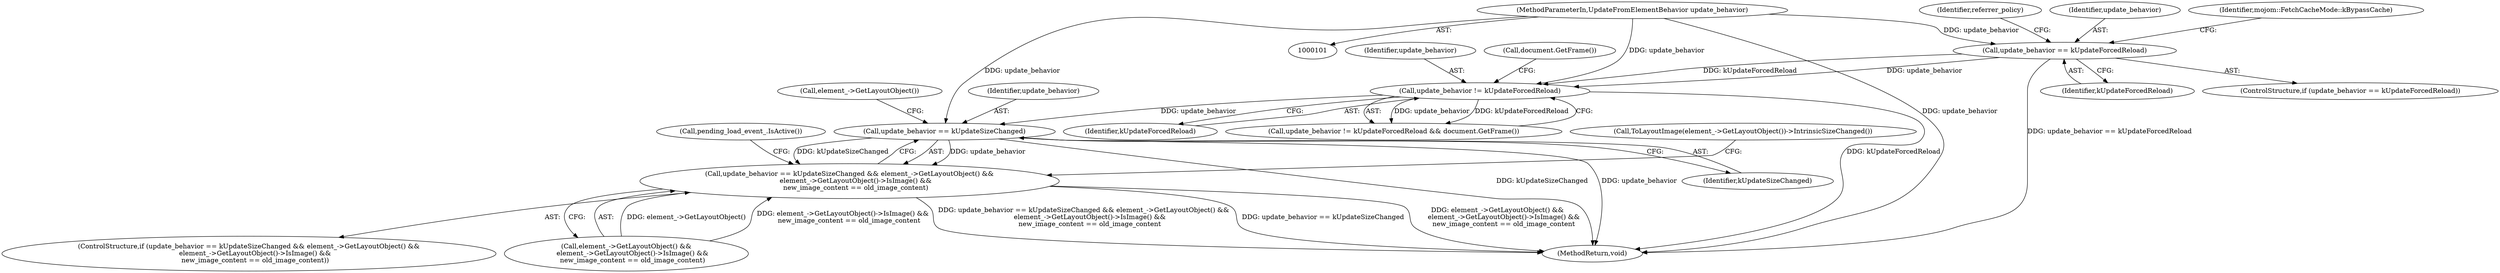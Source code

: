 digraph "0_Chrome_e56aee6473486fdfac0429747284fda7cdd3aae5@API" {
"1000248" [label="(Call,update_behavior == kUpdateSizeChanged)"];
"1000211" [label="(Call,update_behavior != kUpdateForcedReload)"];
"1000145" [label="(Call,update_behavior == kUpdateForcedReload)"];
"1000103" [label="(MethodParameterIn,UpdateFromElementBehavior update_behavior)"];
"1000247" [label="(Call,update_behavior == kUpdateSizeChanged && element_->GetLayoutObject() &&\n      element_->GetLayoutObject()->IsImage() &&\n      new_image_content == old_image_content)"];
"1000249" [label="(Identifier,update_behavior)"];
"1000247" [label="(Call,update_behavior == kUpdateSizeChanged && element_->GetLayoutObject() &&\n      element_->GetLayoutObject()->IsImage() &&\n      new_image_content == old_image_content)"];
"1000145" [label="(Call,update_behavior == kUpdateForcedReload)"];
"1000251" [label="(Call,element_->GetLayoutObject() &&\n      element_->GetLayoutObject()->IsImage() &&\n      new_image_content == old_image_content)"];
"1000144" [label="(ControlStructure,if (update_behavior == kUpdateForcedReload))"];
"1000212" [label="(Identifier,update_behavior)"];
"1000213" [label="(Identifier,kUpdateForcedReload)"];
"1000147" [label="(Identifier,kUpdateForcedReload)"];
"1000150" [label="(Identifier,mojom::FetchCacheMode::kBypassCache)"];
"1000211" [label="(Call,update_behavior != kUpdateForcedReload)"];
"1000263" [label="(Call,pending_load_event_.IsActive())"];
"1000246" [label="(ControlStructure,if (update_behavior == kUpdateSizeChanged && element_->GetLayoutObject() &&\n      element_->GetLayoutObject()->IsImage() &&\n      new_image_content == old_image_content))"];
"1000259" [label="(Call,ToLayoutImage(element_->GetLayoutObject())->IntrinsicSizeChanged())"];
"1000210" [label="(Call,update_behavior != kUpdateForcedReload && document.GetFrame())"];
"1000214" [label="(Call,document.GetFrame())"];
"1000252" [label="(Call,element_->GetLayoutObject())"];
"1000250" [label="(Identifier,kUpdateSizeChanged)"];
"1000155" [label="(Identifier,referrer_policy)"];
"1000103" [label="(MethodParameterIn,UpdateFromElementBehavior update_behavior)"];
"1000248" [label="(Call,update_behavior == kUpdateSizeChanged)"];
"1000146" [label="(Identifier,update_behavior)"];
"1000290" [label="(MethodReturn,void)"];
"1000248" -> "1000247"  [label="AST: "];
"1000248" -> "1000250"  [label="CFG: "];
"1000249" -> "1000248"  [label="AST: "];
"1000250" -> "1000248"  [label="AST: "];
"1000252" -> "1000248"  [label="CFG: "];
"1000247" -> "1000248"  [label="CFG: "];
"1000248" -> "1000290"  [label="DDG: kUpdateSizeChanged"];
"1000248" -> "1000290"  [label="DDG: update_behavior"];
"1000248" -> "1000247"  [label="DDG: update_behavior"];
"1000248" -> "1000247"  [label="DDG: kUpdateSizeChanged"];
"1000211" -> "1000248"  [label="DDG: update_behavior"];
"1000103" -> "1000248"  [label="DDG: update_behavior"];
"1000211" -> "1000210"  [label="AST: "];
"1000211" -> "1000213"  [label="CFG: "];
"1000212" -> "1000211"  [label="AST: "];
"1000213" -> "1000211"  [label="AST: "];
"1000214" -> "1000211"  [label="CFG: "];
"1000210" -> "1000211"  [label="CFG: "];
"1000211" -> "1000290"  [label="DDG: kUpdateForcedReload"];
"1000211" -> "1000210"  [label="DDG: update_behavior"];
"1000211" -> "1000210"  [label="DDG: kUpdateForcedReload"];
"1000145" -> "1000211"  [label="DDG: update_behavior"];
"1000145" -> "1000211"  [label="DDG: kUpdateForcedReload"];
"1000103" -> "1000211"  [label="DDG: update_behavior"];
"1000145" -> "1000144"  [label="AST: "];
"1000145" -> "1000147"  [label="CFG: "];
"1000146" -> "1000145"  [label="AST: "];
"1000147" -> "1000145"  [label="AST: "];
"1000150" -> "1000145"  [label="CFG: "];
"1000155" -> "1000145"  [label="CFG: "];
"1000145" -> "1000290"  [label="DDG: update_behavior == kUpdateForcedReload"];
"1000103" -> "1000145"  [label="DDG: update_behavior"];
"1000103" -> "1000101"  [label="AST: "];
"1000103" -> "1000290"  [label="DDG: update_behavior"];
"1000247" -> "1000246"  [label="AST: "];
"1000247" -> "1000251"  [label="CFG: "];
"1000251" -> "1000247"  [label="AST: "];
"1000259" -> "1000247"  [label="CFG: "];
"1000263" -> "1000247"  [label="CFG: "];
"1000247" -> "1000290"  [label="DDG: update_behavior == kUpdateSizeChanged"];
"1000247" -> "1000290"  [label="DDG: element_->GetLayoutObject() &&\n      element_->GetLayoutObject()->IsImage() &&\n      new_image_content == old_image_content"];
"1000247" -> "1000290"  [label="DDG: update_behavior == kUpdateSizeChanged && element_->GetLayoutObject() &&\n      element_->GetLayoutObject()->IsImage() &&\n      new_image_content == old_image_content"];
"1000251" -> "1000247"  [label="DDG: element_->GetLayoutObject()"];
"1000251" -> "1000247"  [label="DDG: element_->GetLayoutObject()->IsImage() &&\n      new_image_content == old_image_content"];
}
